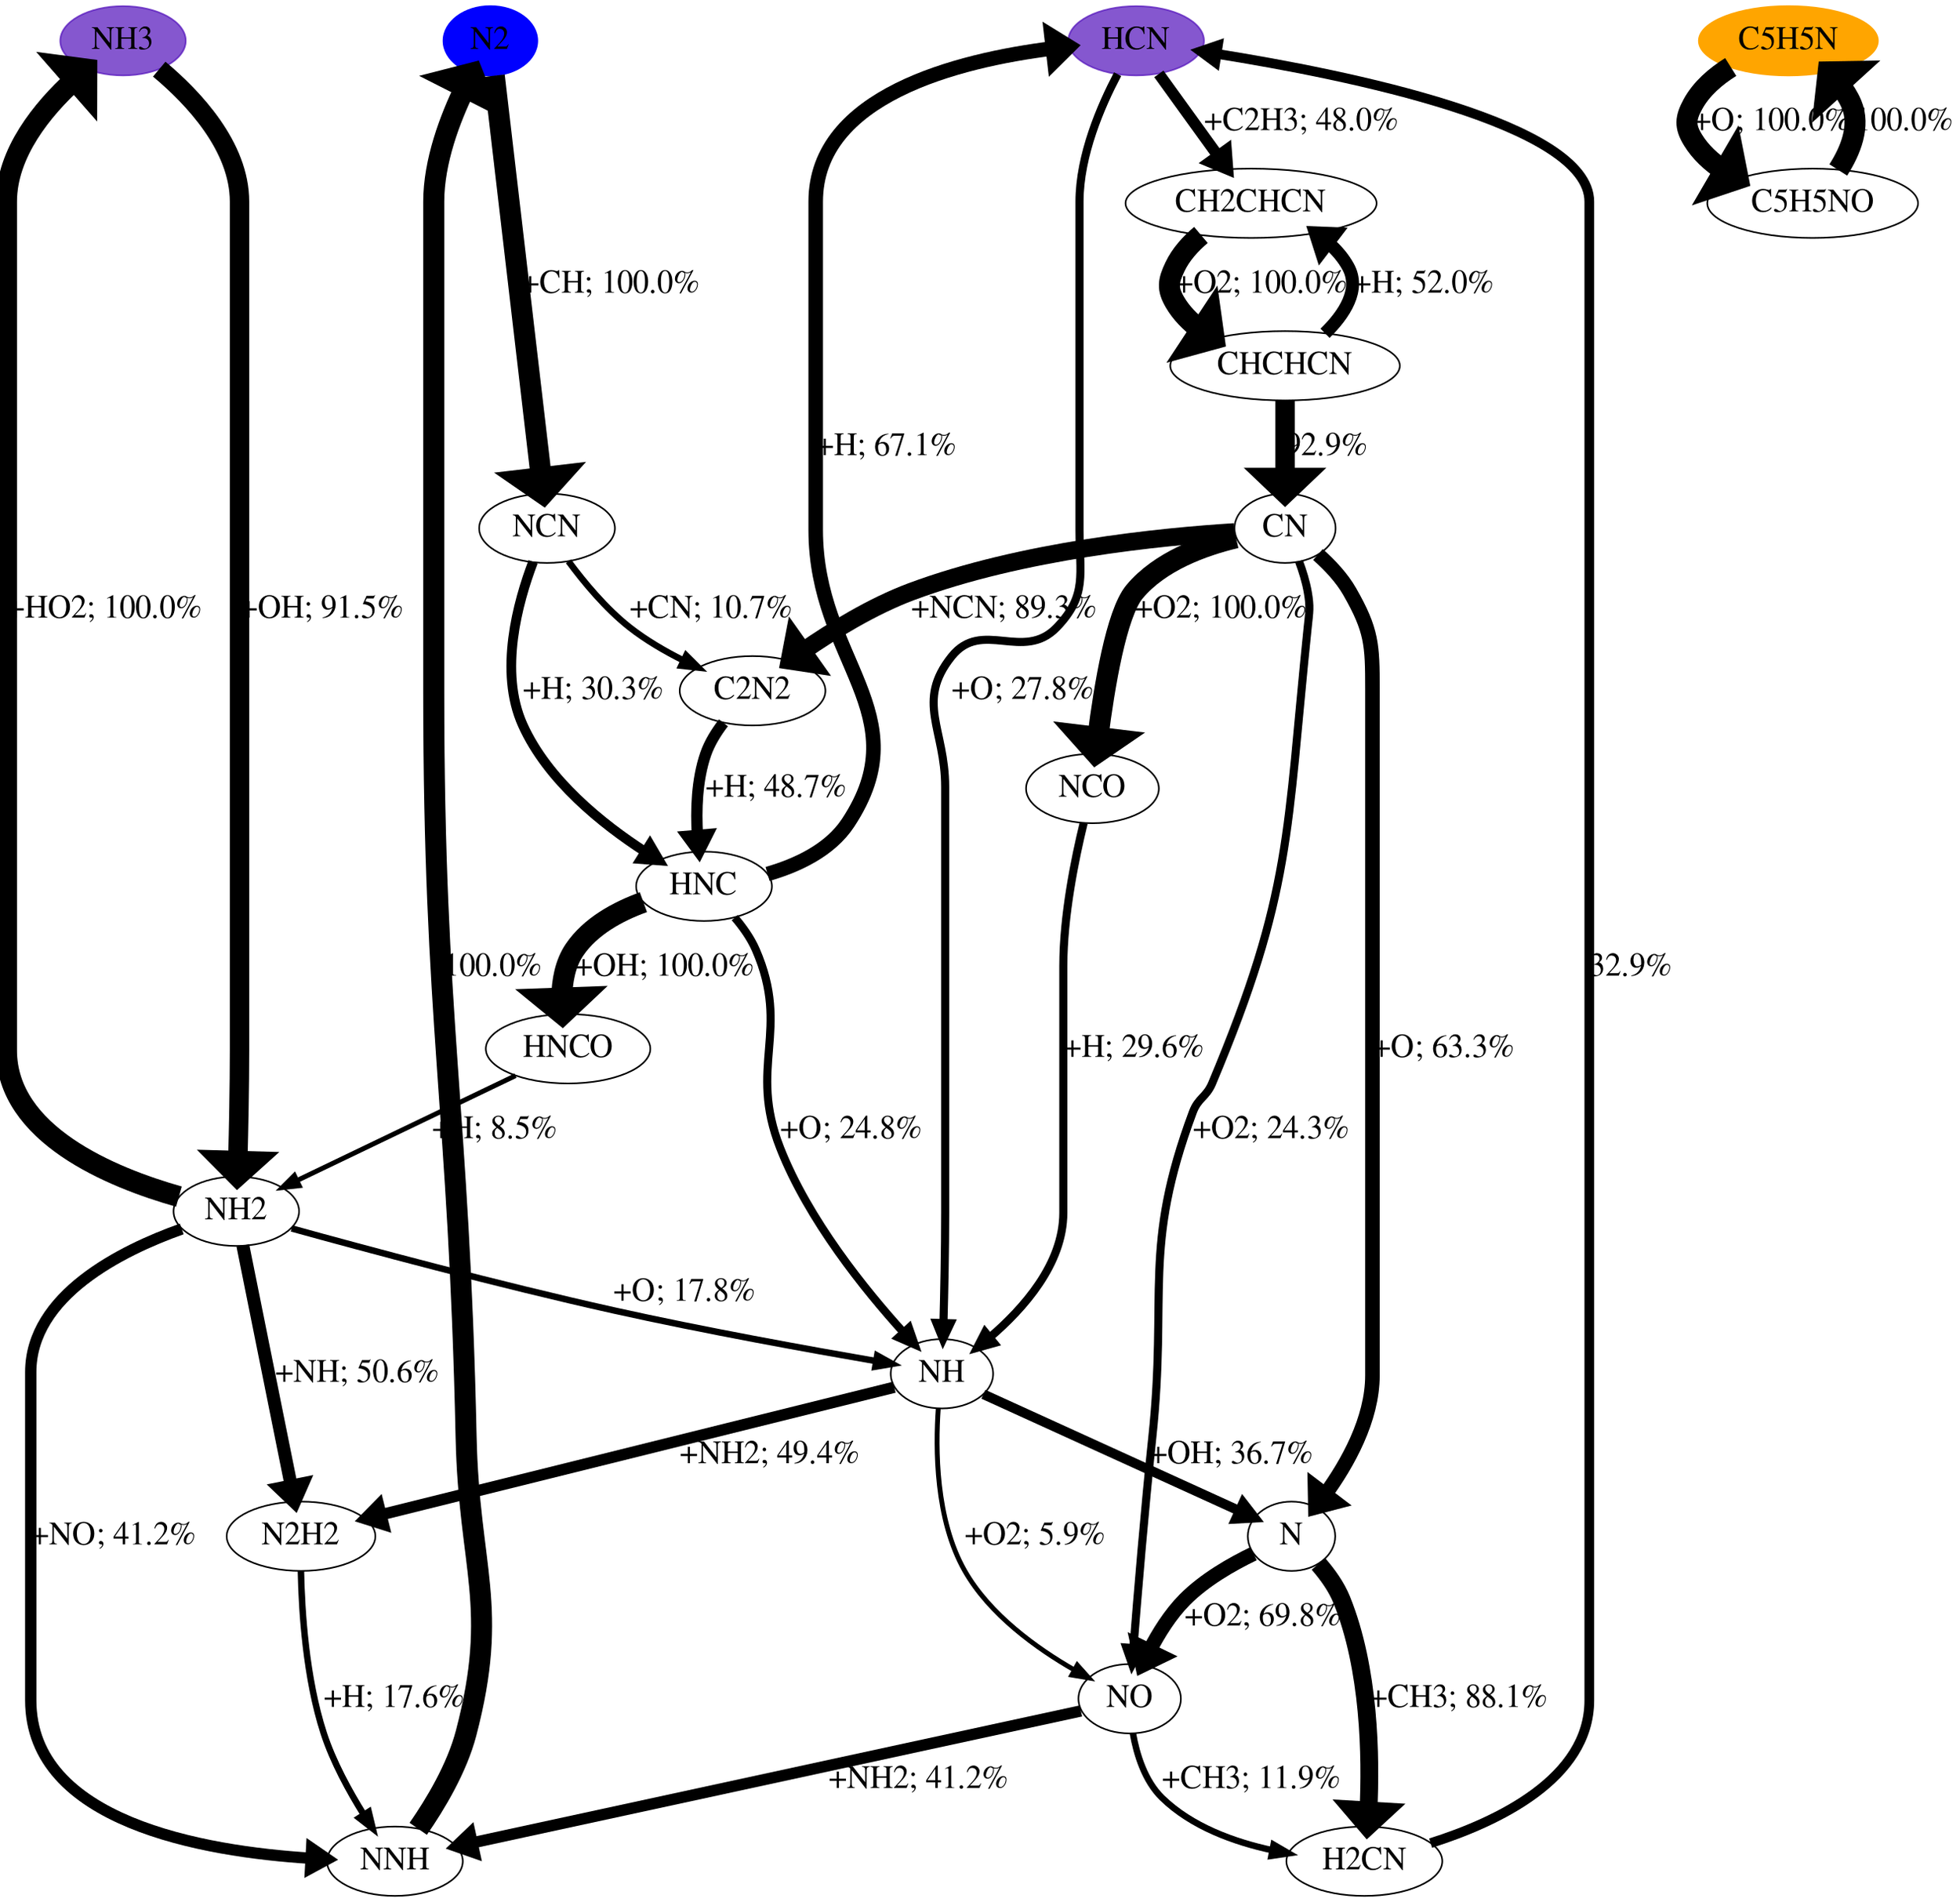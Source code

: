 digraph {
    graph [b="0,0,1558,558", rankdir=TB, center=true];
	NO -> NNH [label="+NH2; 41.2%" fontcolor=black fontname=Times fontsize=20 penwidth=7]
	NO -> H2CN [label="+CH3; 11.9%" fontcolor=black fontname=Times fontsize=20 penwidth=4]
	HCN -> NH [label="+O; 27.8%" fontcolor=black fontname=Times fontsize=20 penwidth=5]
	HCN -> CH2CHCN [label="+C2H3; 48.0%" fontcolor=black fontname=Times fontsize=20 penwidth=7]
	N2 -> NCN [label="+CH; 100.0%" fontcolor=black fontname=Times fontsize=20 penwidth=13]
	C5H5N -> C5H5NO [label="+O; 100.0%" fontcolor=black fontname=Times fontsize=20 penwidth=13]
	H2CN -> HCN [label="32.9%" fontcolor=black fontname=Times fontsize=20 penwidth=6]
	NNH -> N2 [label="100.0%" fontcolor=black fontname=Times fontsize=20 penwidth=13]
	NH3 -> NH2 [label="+OH; 91.5%" fontcolor=black fontname=Times fontsize=20 penwidth=12]
	NH -> N2H2 [label="+NH2; 49.4%" fontcolor=black fontname=Times fontsize=20 penwidth=7]
	NH -> N [label="+OH; 36.7%" fontcolor=black fontname=Times fontsize=20 penwidth=6]
	NH -> NO [label="+O2; 5.9%" fontcolor=black fontname=Times fontsize=20 penwidth=3]
	CH2CHCN -> CHCHCN [label="+O2; 100.0%" fontcolor=black fontname=Times fontsize=20 penwidth=13]
	NCN -> HNC [label="+H; 30.3%" fontcolor=black fontname=Times fontsize=20 penwidth=6]
	NCN -> C2N2 [label="+CN; 10.7%" fontcolor=black fontname=Times fontsize=20 penwidth=4]
	C5H5NO -> C5H5N [label="100.0%" fontcolor=black fontname=Times fontsize=20 penwidth=13]
	NH2 -> N2H2 [label="+NH; 50.6%" fontcolor=black fontname=Times fontsize=20 penwidth=8]
	NH2 -> NNH [label="+NO; 41.2%" fontcolor=black fontname=Times fontsize=20 penwidth=7]
	NH2 -> NH [label="+O; 17.8%" fontcolor=black fontname=Times fontsize=20 penwidth=4]
	NH2 -> NH3 [label="+HO2; 100.0%" fontcolor=black fontname=Times fontsize=20 penwidth=13]
	N2H2 -> NNH [label="+H; 17.6%" fontcolor=black fontname=Times fontsize=20 penwidth=4]
	N -> NO [label="+O2; 69.8%" fontcolor=black fontname=Times fontsize=20 penwidth=9]
	N -> H2CN [label="+CH3; 88.1%" fontcolor=black fontname=Times fontsize=20 penwidth=11]
	CHCHCN -> CN [label="92.9%" fontcolor=black fontname=Times fontsize=20 penwidth=12]
	CHCHCN -> CH2CHCN [label="+H; 52.0%" fontcolor=black fontname=Times fontsize=20 penwidth=8]
	HNC -> NH [label="+O; 24.8%" fontcolor=black fontname=Times fontsize=20 penwidth=5]
	HNC -> HCN [label="+H; 67.1%" fontcolor=black fontname=Times fontsize=20 penwidth=9]
	HNC -> HNCO [label="+OH; 100.0%" fontcolor=black fontname=Times fontsize=20 penwidth=13]
	C2N2 -> HNC [label="+H; 48.7%" fontcolor=black fontname=Times fontsize=20 penwidth=7]
	CN -> N [label="+O; 63.3%" fontcolor=black fontname=Times fontsize=20 penwidth=9]
	CN -> NO [label="+O2; 24.3%" fontcolor=black fontname=Times fontsize=20 penwidth=5]
	CN -> NCO [label="+O2; 100.0%" fontcolor=black fontname=Times fontsize=20 penwidth=13]
	CN -> C2N2 [label="+NCN; 89.3%" fontcolor=black fontname=Times fontsize=20 penwidth=11]
	HNCO -> NH2 [label="+H; 8.5%" fontcolor=black fontname=Times fontsize=20 penwidth=3]
	NCO -> NH [label="+H; 29.6%" fontcolor=black fontname=Times fontsize=20 penwidth=5]
	NO [fontname=Times fontsize=20]
	HCN [fontname=Times fontsize=20]
	N2 [fontname=Times fontsize=20]
	C5H5N [fontname=Times fontsize=20]
	H2CN [fontname=Times fontsize=20]
	NNH [fontname=Times fontsize=20]
	NH3 [fontname=Times fontsize=20]
	NH [fontname=Times fontsize=20]
	CH2CHCN [fontname=Times fontsize=20]
	NCN [fontname=Times fontsize=20]
	C5H5NO [fontname=Times fontsize=20]
	NH2 [fontname=Times fontsize=20]
	N2H2 [fontname=Times fontsize=20]
	N [fontname=Times fontsize=20]
	CHCHCN [fontname=Times fontsize=20]
	HNC [fontname=Times fontsize=20]
	C2N2 [fontname=Times fontsize=20]
	CN [fontname=Times fontsize=20]
	HNCO [fontname=Times fontsize=20]
	NCO [fontname=Times fontsize=20]
	HCN [color="#500dbab1" fillcolor="#500dbab1" style=filled]
	NH3 [color="#500dbab1" fillcolor="#500dbab1" style=filled]
	C5H5N [color=orange fillcolor=orange style=filled]
	N2 [color=blue fillcolor=blue style=filled]

    {rank="source"; C5H5N,NH3,HCN,N2}
}